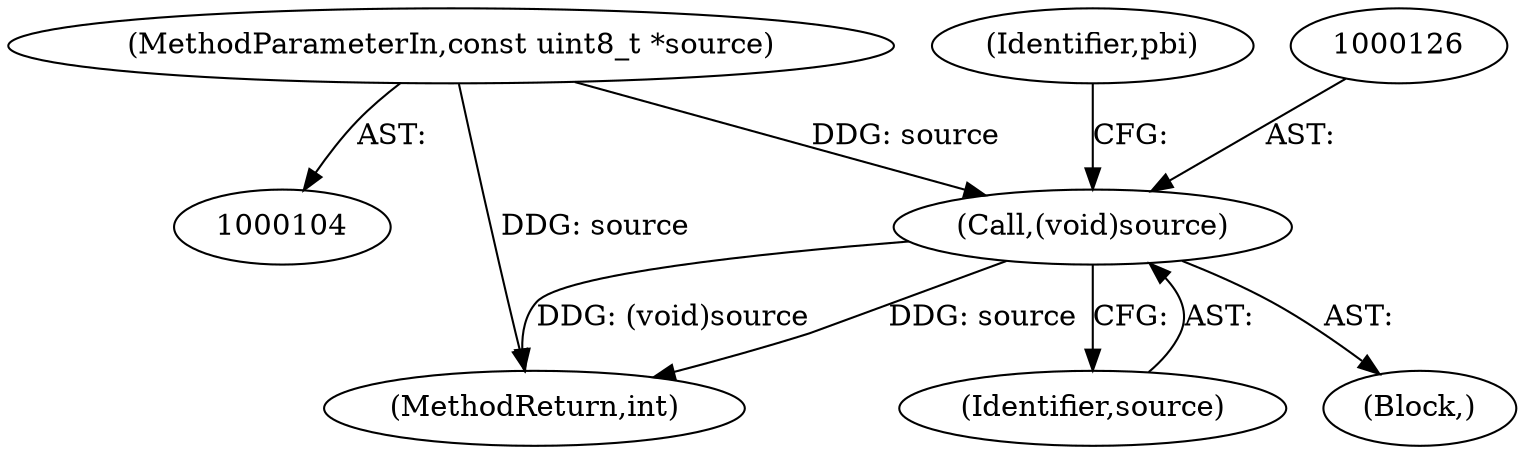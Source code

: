 digraph "0_Android_6886e8e0a9db2dbad723dc37a548233e004b33bc_1@pointer" {
"1000125" [label="(Call,(void)source)"];
"1000107" [label="(MethodParameterIn,const uint8_t *source)"];
"1000107" [label="(MethodParameterIn,const uint8_t *source)"];
"1000132" [label="(Identifier,pbi)"];
"1000109" [label="(Block,)"];
"1000125" [label="(Call,(void)source)"];
"1000451" [label="(MethodReturn,int)"];
"1000127" [label="(Identifier,source)"];
"1000125" -> "1000109"  [label="AST: "];
"1000125" -> "1000127"  [label="CFG: "];
"1000126" -> "1000125"  [label="AST: "];
"1000127" -> "1000125"  [label="AST: "];
"1000132" -> "1000125"  [label="CFG: "];
"1000125" -> "1000451"  [label="DDG: (void)source"];
"1000125" -> "1000451"  [label="DDG: source"];
"1000107" -> "1000125"  [label="DDG: source"];
"1000107" -> "1000104"  [label="AST: "];
"1000107" -> "1000451"  [label="DDG: source"];
}
